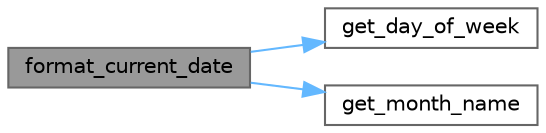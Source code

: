 digraph "format_current_date"
{
 // LATEX_PDF_SIZE
  bgcolor="transparent";
  edge [fontname=Helvetica,fontsize=10,labelfontname=Helvetica,labelfontsize=10];
  node [fontname=Helvetica,fontsize=10,shape=box,height=0.2,width=0.4];
  rankdir="LR";
  Node1 [id="Node000001",label="format_current_date",height=0.2,width=0.4,color="gray40", fillcolor="grey60", style="filled", fontcolor="black",tooltip="Formats the current date as a string."];
  Node1 -> Node2 [id="edge1_Node000001_Node000002",color="steelblue1",style="solid",tooltip=" "];
  Node2 [id="Node000002",label="get_day_of_week",height=0.2,width=0.4,color="grey40", fillcolor="white", style="filled",URL="$lang__support_8c.html#a326089ff74f824b77e9bf1274a74fa5f",tooltip="Gets the name of the day of the week in the specified language."];
  Node1 -> Node3 [id="edge2_Node000001_Node000003",color="steelblue1",style="solid",tooltip=" "];
  Node3 [id="Node000003",label="get_month_name",height=0.2,width=0.4,color="grey40", fillcolor="white", style="filled",URL="$lang__support_8c.html#a0f54323b82eeb8585acd573761151264",tooltip="Gets the name of the month in the specified language."];
}
